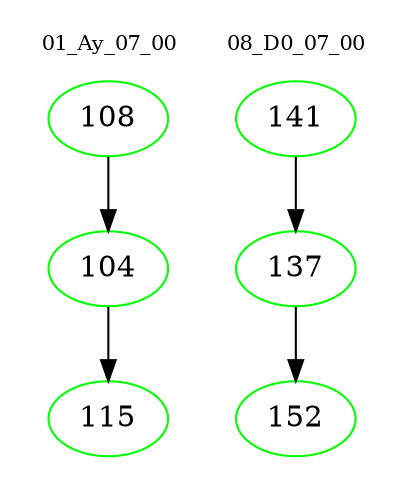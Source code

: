 digraph{
subgraph cluster_0 {
color = white
label = "01_Ay_07_00";
fontsize=10;
T0_108 [label="108", color="green"]
T0_108 -> T0_104 [color="black"]
T0_104 [label="104", color="green"]
T0_104 -> T0_115 [color="black"]
T0_115 [label="115", color="green"]
}
subgraph cluster_1 {
color = white
label = "08_D0_07_00";
fontsize=10;
T1_141 [label="141", color="green"]
T1_141 -> T1_137 [color="black"]
T1_137 [label="137", color="green"]
T1_137 -> T1_152 [color="black"]
T1_152 [label="152", color="green"]
}
}
